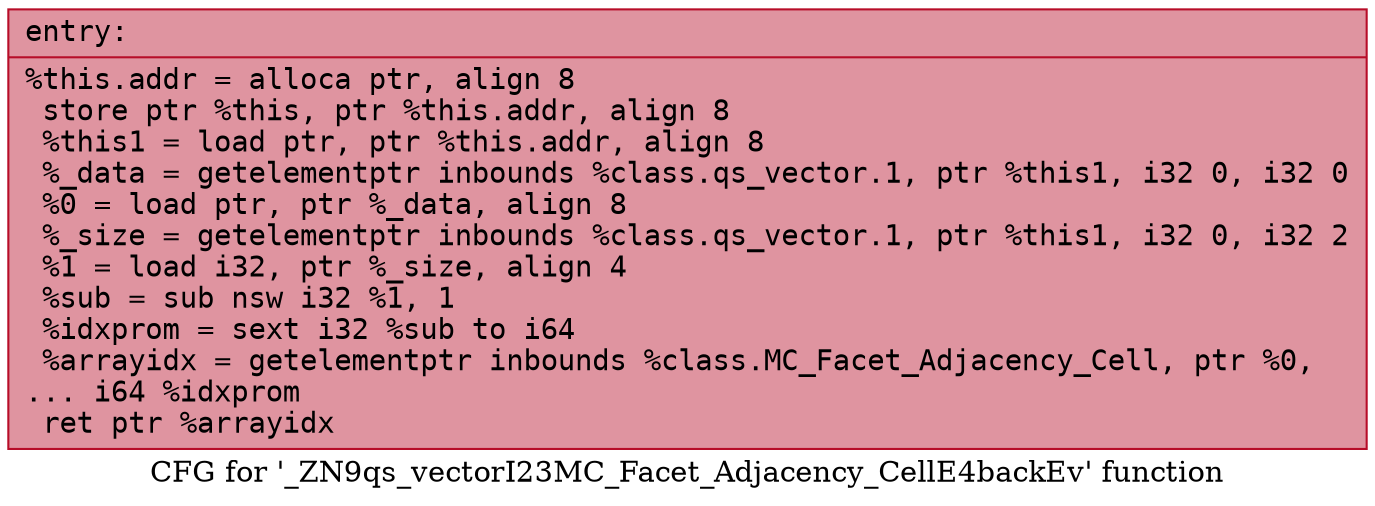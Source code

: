 digraph "CFG for '_ZN9qs_vectorI23MC_Facet_Adjacency_CellE4backEv' function" {
	label="CFG for '_ZN9qs_vectorI23MC_Facet_Adjacency_CellE4backEv' function";

	Node0x55dfe4c01c70 [shape=record,color="#b70d28ff", style=filled, fillcolor="#b70d2870" fontname="Courier",label="{entry:\l|  %this.addr = alloca ptr, align 8\l  store ptr %this, ptr %this.addr, align 8\l  %this1 = load ptr, ptr %this.addr, align 8\l  %_data = getelementptr inbounds %class.qs_vector.1, ptr %this1, i32 0, i32 0\l  %0 = load ptr, ptr %_data, align 8\l  %_size = getelementptr inbounds %class.qs_vector.1, ptr %this1, i32 0, i32 2\l  %1 = load i32, ptr %_size, align 4\l  %sub = sub nsw i32 %1, 1\l  %idxprom = sext i32 %sub to i64\l  %arrayidx = getelementptr inbounds %class.MC_Facet_Adjacency_Cell, ptr %0,\l... i64 %idxprom\l  ret ptr %arrayidx\l}"];
}
